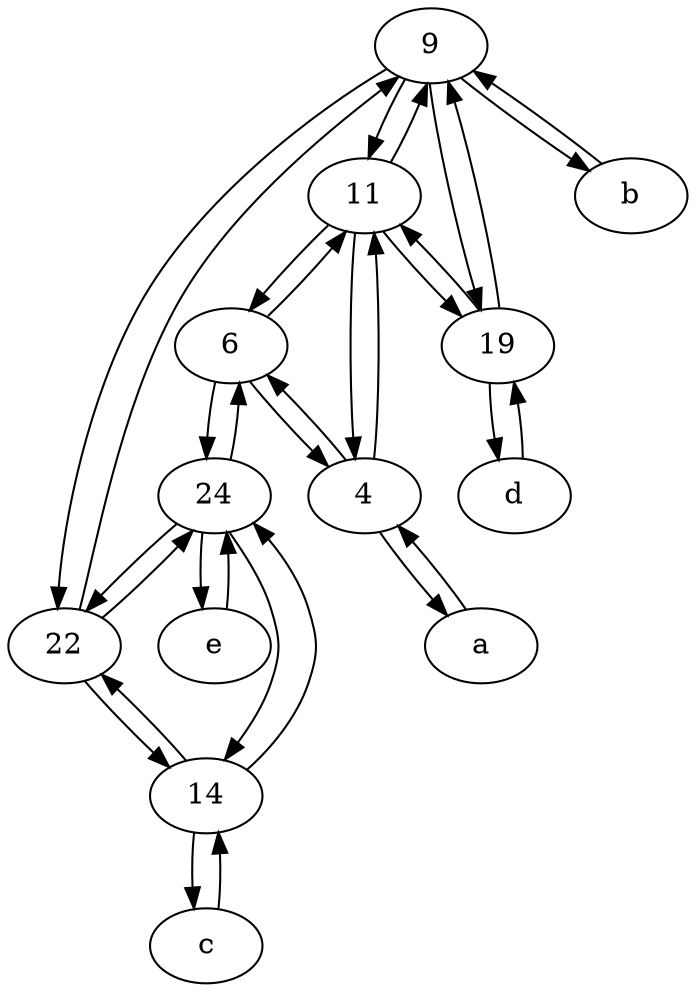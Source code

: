 digraph  {
	9;
	e [pos="30,50!"];
	24;
	11;
	a [pos="40,10!"];
	b [pos="50,20!"];
	22;
	6;
	c [pos="20,10!"];
	4;
	14;
	19;
	d [pos="20,30!"];
	22 -> 9;
	a -> 4;
	e -> 24;
	14 -> 24;
	22 -> 14;
	14 -> c;
	9 -> b;
	c -> 14;
	9 -> 22;
	24 -> 6;
	19 -> 9;
	4 -> a;
	22 -> 24;
	19 -> 11;
	6 -> 24;
	9 -> 11;
	d -> 19;
	11 -> 4;
	24 -> e;
	b -> 9;
	11 -> 6;
	4 -> 6;
	24 -> 14;
	6 -> 11;
	11 -> 19;
	19 -> d;
	6 -> 4;
	9 -> 19;
	14 -> 22;
	24 -> 22;
	4 -> 11;
	11 -> 9;

	}